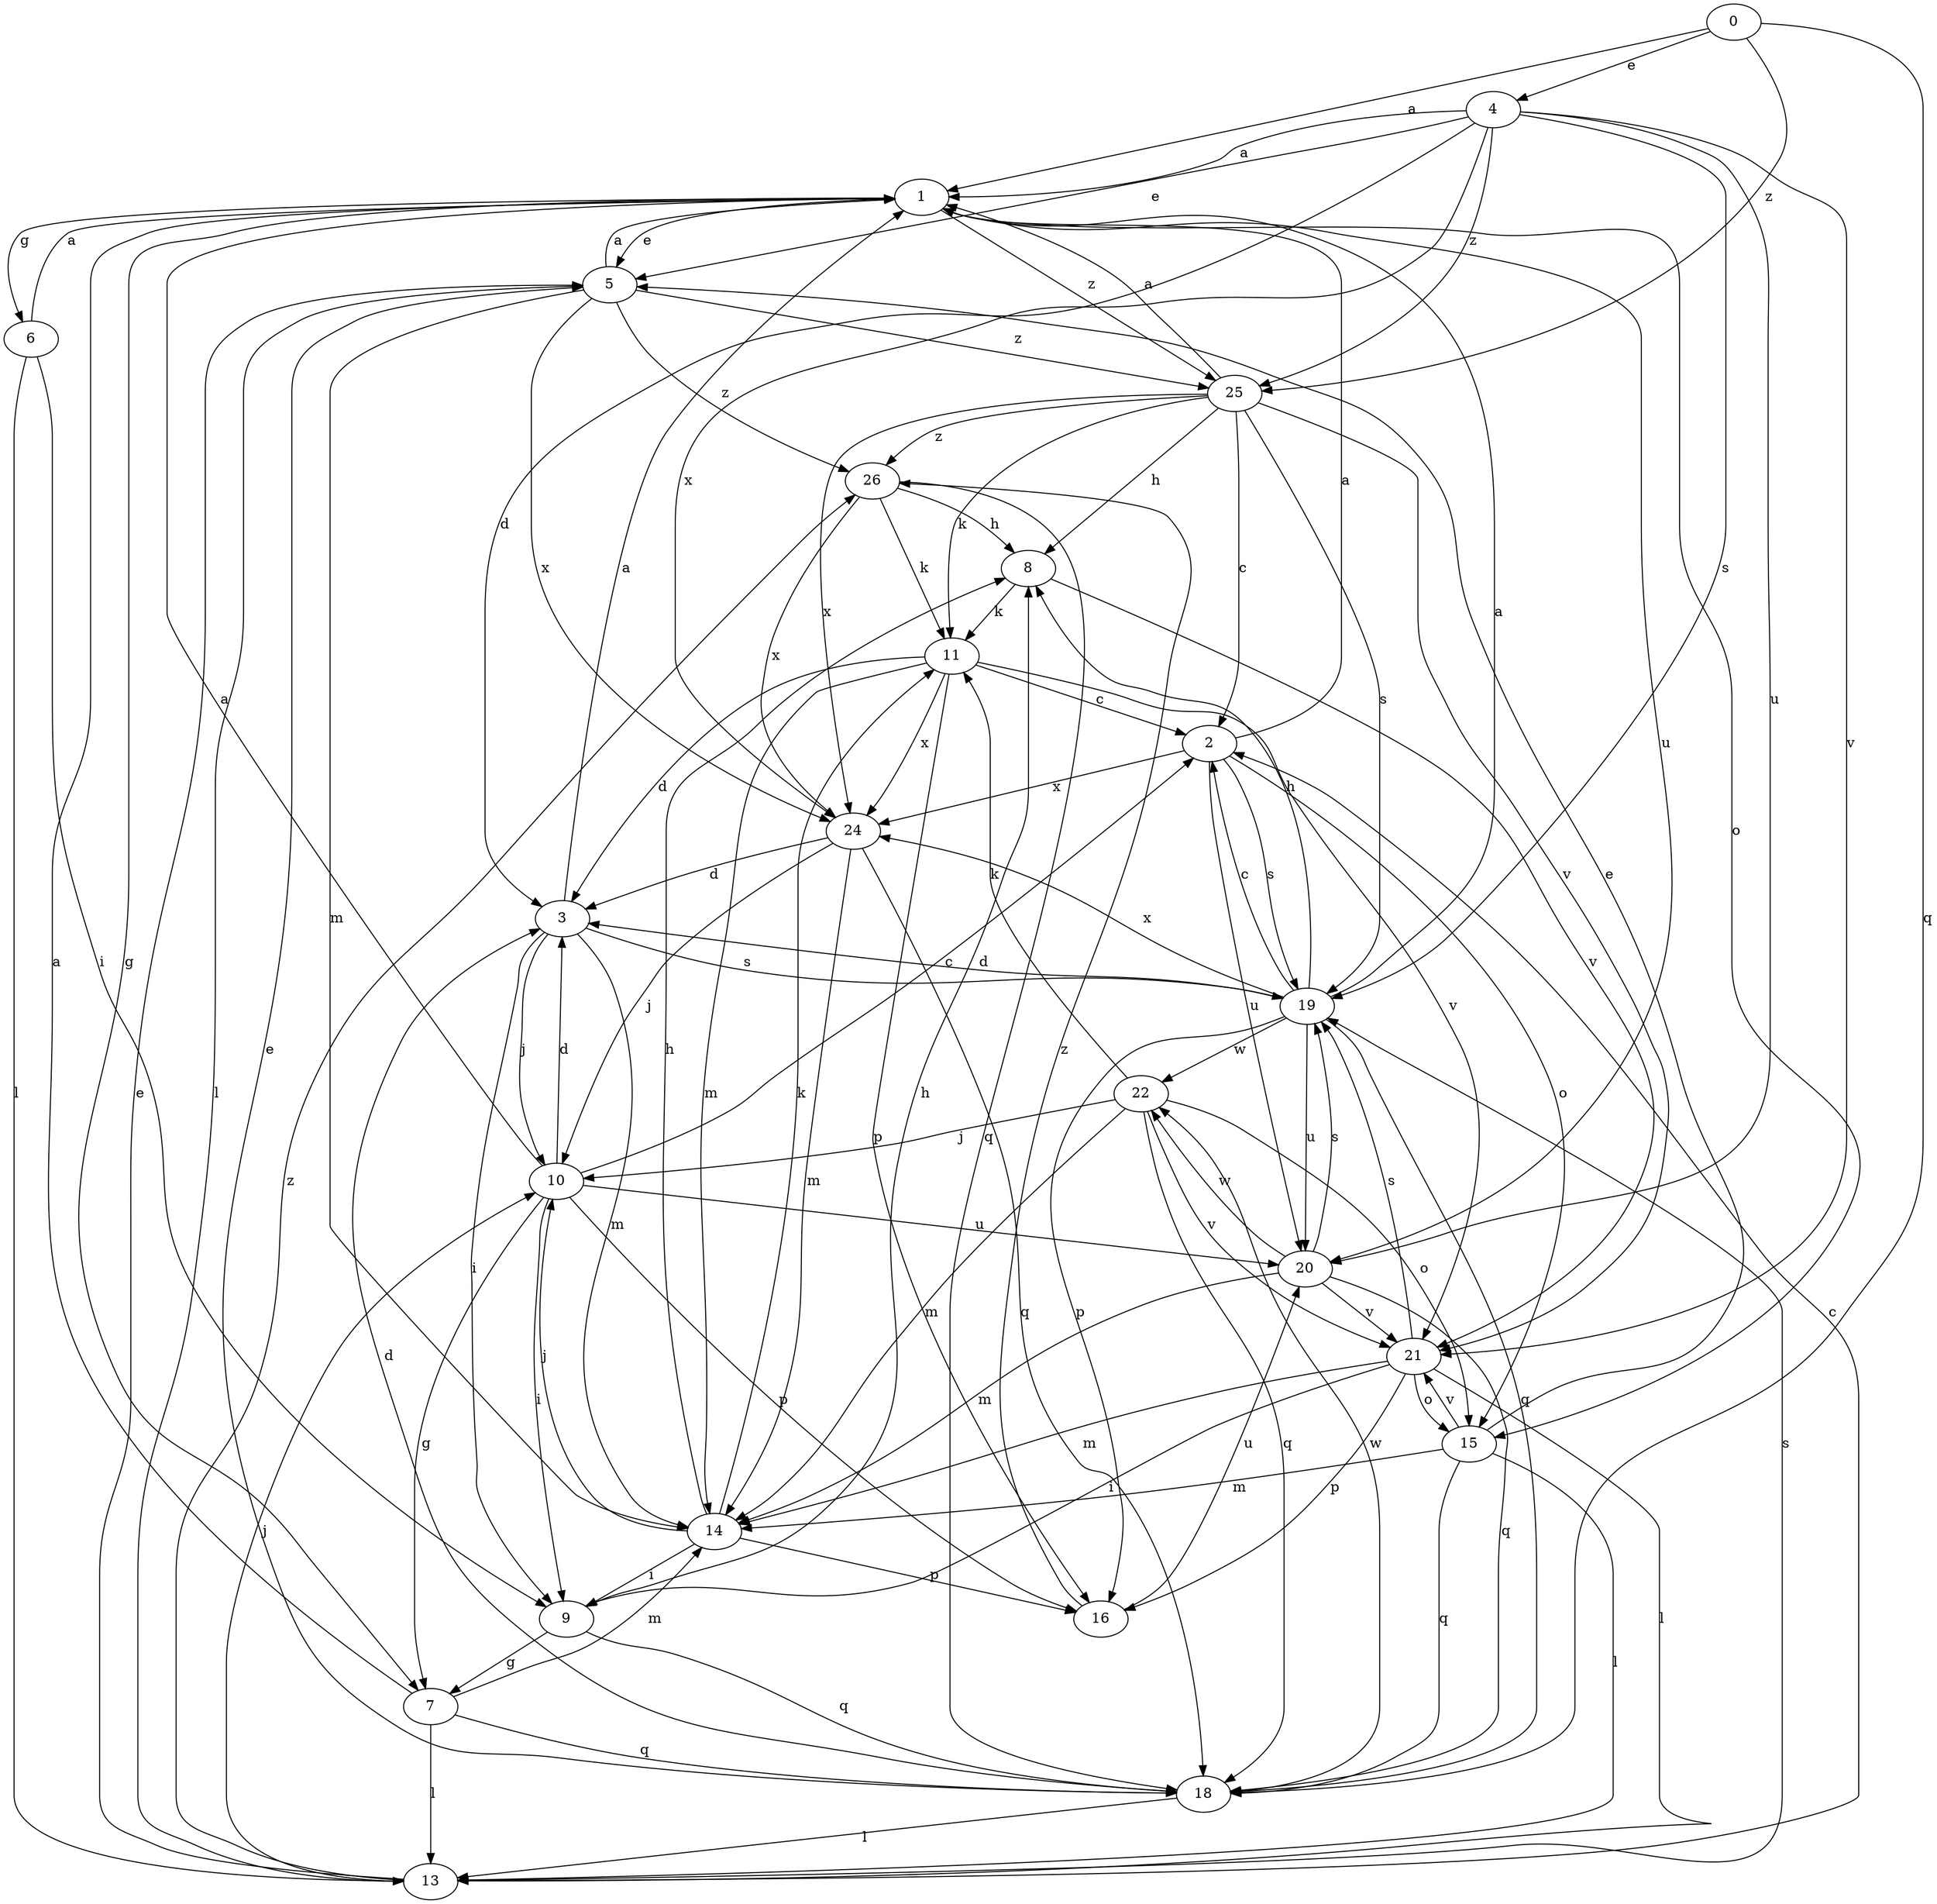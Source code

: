 strict digraph  {
0;
1;
2;
3;
4;
5;
6;
7;
8;
9;
10;
11;
13;
14;
15;
16;
18;
19;
20;
21;
22;
24;
25;
26;
0 -> 1  [label=a];
0 -> 4  [label=e];
0 -> 18  [label=q];
0 -> 25  [label=z];
1 -> 5  [label=e];
1 -> 6  [label=g];
1 -> 7  [label=g];
1 -> 15  [label=o];
1 -> 20  [label=u];
1 -> 25  [label=z];
2 -> 1  [label=a];
2 -> 15  [label=o];
2 -> 19  [label=s];
2 -> 20  [label=u];
2 -> 24  [label=x];
3 -> 1  [label=a];
3 -> 9  [label=i];
3 -> 10  [label=j];
3 -> 14  [label=m];
3 -> 19  [label=s];
4 -> 1  [label=a];
4 -> 3  [label=d];
4 -> 5  [label=e];
4 -> 19  [label=s];
4 -> 20  [label=u];
4 -> 21  [label=v];
4 -> 24  [label=x];
4 -> 25  [label=z];
5 -> 1  [label=a];
5 -> 13  [label=l];
5 -> 14  [label=m];
5 -> 24  [label=x];
5 -> 25  [label=z];
5 -> 26  [label=z];
6 -> 1  [label=a];
6 -> 9  [label=i];
6 -> 13  [label=l];
7 -> 1  [label=a];
7 -> 13  [label=l];
7 -> 14  [label=m];
7 -> 18  [label=q];
8 -> 11  [label=k];
8 -> 21  [label=v];
9 -> 7  [label=g];
9 -> 8  [label=h];
9 -> 18  [label=q];
10 -> 1  [label=a];
10 -> 2  [label=c];
10 -> 3  [label=d];
10 -> 7  [label=g];
10 -> 9  [label=i];
10 -> 16  [label=p];
10 -> 20  [label=u];
11 -> 2  [label=c];
11 -> 3  [label=d];
11 -> 14  [label=m];
11 -> 16  [label=p];
11 -> 21  [label=v];
11 -> 24  [label=x];
13 -> 2  [label=c];
13 -> 5  [label=e];
13 -> 10  [label=j];
13 -> 19  [label=s];
13 -> 26  [label=z];
14 -> 8  [label=h];
14 -> 9  [label=i];
14 -> 10  [label=j];
14 -> 11  [label=k];
14 -> 16  [label=p];
15 -> 5  [label=e];
15 -> 13  [label=l];
15 -> 14  [label=m];
15 -> 18  [label=q];
15 -> 21  [label=v];
16 -> 20  [label=u];
16 -> 26  [label=z];
18 -> 3  [label=d];
18 -> 5  [label=e];
18 -> 13  [label=l];
18 -> 22  [label=w];
19 -> 1  [label=a];
19 -> 2  [label=c];
19 -> 3  [label=d];
19 -> 8  [label=h];
19 -> 16  [label=p];
19 -> 18  [label=q];
19 -> 20  [label=u];
19 -> 22  [label=w];
19 -> 24  [label=x];
20 -> 14  [label=m];
20 -> 18  [label=q];
20 -> 19  [label=s];
20 -> 21  [label=v];
20 -> 22  [label=w];
21 -> 9  [label=i];
21 -> 13  [label=l];
21 -> 14  [label=m];
21 -> 15  [label=o];
21 -> 16  [label=p];
21 -> 19  [label=s];
22 -> 10  [label=j];
22 -> 11  [label=k];
22 -> 14  [label=m];
22 -> 15  [label=o];
22 -> 18  [label=q];
22 -> 21  [label=v];
24 -> 3  [label=d];
24 -> 10  [label=j];
24 -> 14  [label=m];
24 -> 18  [label=q];
25 -> 1  [label=a];
25 -> 2  [label=c];
25 -> 8  [label=h];
25 -> 11  [label=k];
25 -> 19  [label=s];
25 -> 21  [label=v];
25 -> 24  [label=x];
25 -> 26  [label=z];
26 -> 8  [label=h];
26 -> 11  [label=k];
26 -> 18  [label=q];
26 -> 24  [label=x];
}
